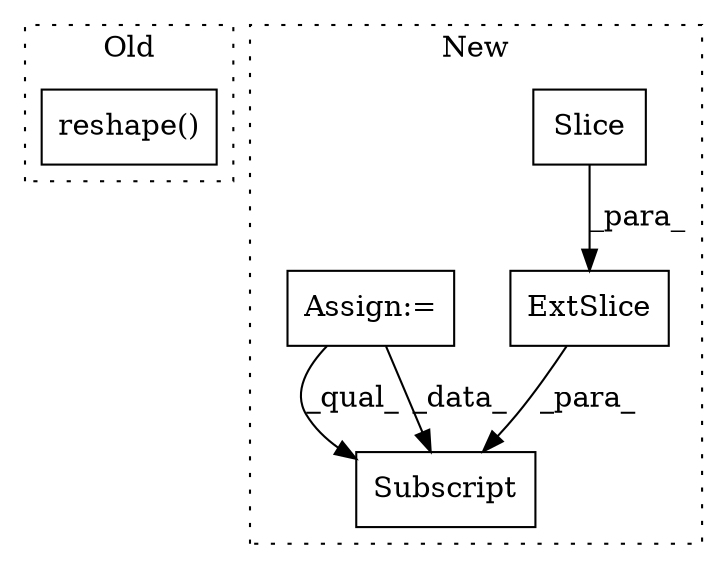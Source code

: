 digraph G {
subgraph cluster0 {
1 [label="reshape()" a="75" s="4575,4590" l="10,1" shape="box"];
label = "Old";
style="dotted";
}
subgraph cluster1 {
2 [label="Slice" a="80" s="4536" l="1" shape="box"];
3 [label="ExtSlice" a="85" s="4521" l="4" shape="box"];
4 [label="Subscript" a="63" s="4521,0" l="20,0" shape="box"];
5 [label="Assign:=" a="68" s="4410" l="3" shape="box"];
label = "New";
style="dotted";
}
2 -> 3 [label="_para_"];
3 -> 4 [label="_para_"];
5 -> 4 [label="_qual_"];
5 -> 4 [label="_data_"];
}